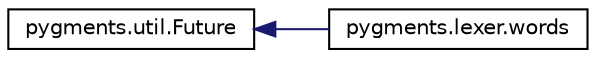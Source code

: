digraph "Graphical Class Hierarchy"
{
 // LATEX_PDF_SIZE
  edge [fontname="Helvetica",fontsize="10",labelfontname="Helvetica",labelfontsize="10"];
  node [fontname="Helvetica",fontsize="10",shape=record];
  rankdir="LR";
  Node0 [label="pygments.util.Future",height=0.2,width=0.4,color="black", fillcolor="white", style="filled",URL="$classpygments_1_1util_1_1Future.html",tooltip=" "];
  Node0 -> Node1 [dir="back",color="midnightblue",fontsize="10",style="solid",fontname="Helvetica"];
  Node1 [label="pygments.lexer.words",height=0.2,width=0.4,color="black", fillcolor="white", style="filled",URL="$classpygments_1_1lexer_1_1words.html",tooltip=" "];
}
